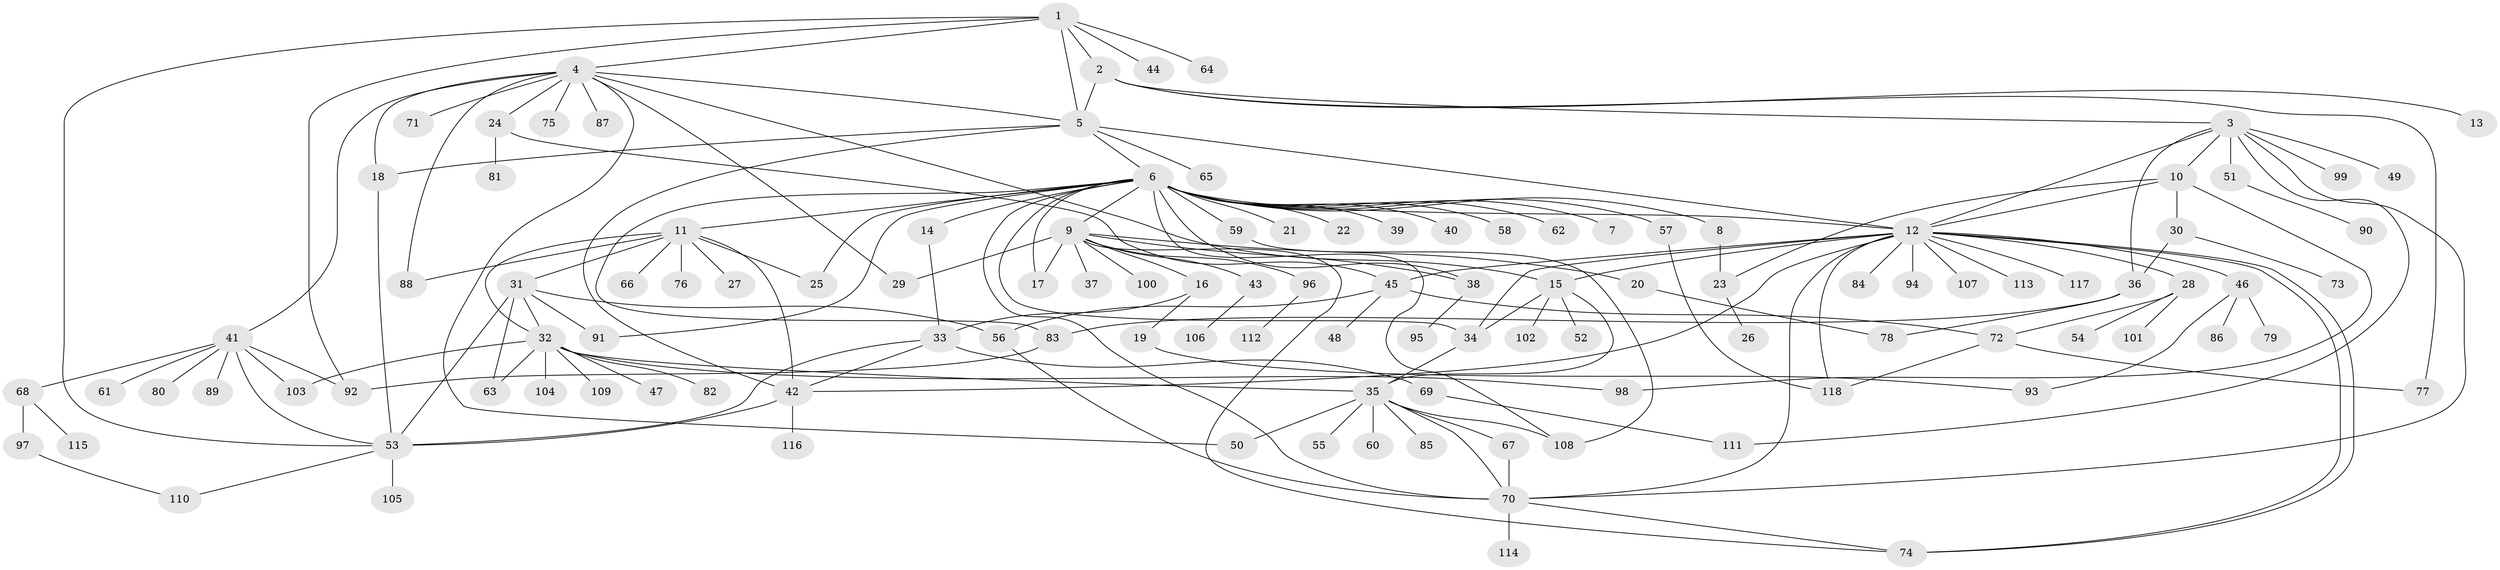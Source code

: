 // Generated by graph-tools (version 1.1) at 2025/35/03/09/25 02:35:19]
// undirected, 118 vertices, 173 edges
graph export_dot {
graph [start="1"]
  node [color=gray90,style=filled];
  1;
  2;
  3;
  4;
  5;
  6;
  7;
  8;
  9;
  10;
  11;
  12;
  13;
  14;
  15;
  16;
  17;
  18;
  19;
  20;
  21;
  22;
  23;
  24;
  25;
  26;
  27;
  28;
  29;
  30;
  31;
  32;
  33;
  34;
  35;
  36;
  37;
  38;
  39;
  40;
  41;
  42;
  43;
  44;
  45;
  46;
  47;
  48;
  49;
  50;
  51;
  52;
  53;
  54;
  55;
  56;
  57;
  58;
  59;
  60;
  61;
  62;
  63;
  64;
  65;
  66;
  67;
  68;
  69;
  70;
  71;
  72;
  73;
  74;
  75;
  76;
  77;
  78;
  79;
  80;
  81;
  82;
  83;
  84;
  85;
  86;
  87;
  88;
  89;
  90;
  91;
  92;
  93;
  94;
  95;
  96;
  97;
  98;
  99;
  100;
  101;
  102;
  103;
  104;
  105;
  106;
  107;
  108;
  109;
  110;
  111;
  112;
  113;
  114;
  115;
  116;
  117;
  118;
  1 -- 2;
  1 -- 4;
  1 -- 5;
  1 -- 44;
  1 -- 53;
  1 -- 64;
  1 -- 92;
  2 -- 3;
  2 -- 5;
  2 -- 13;
  2 -- 77;
  3 -- 10;
  3 -- 12;
  3 -- 36;
  3 -- 49;
  3 -- 51;
  3 -- 70;
  3 -- 99;
  3 -- 111;
  4 -- 5;
  4 -- 15;
  4 -- 18;
  4 -- 24;
  4 -- 29;
  4 -- 41;
  4 -- 50;
  4 -- 71;
  4 -- 75;
  4 -- 87;
  4 -- 88;
  5 -- 6;
  5 -- 12;
  5 -- 18;
  5 -- 42;
  5 -- 65;
  6 -- 7;
  6 -- 8;
  6 -- 9;
  6 -- 11;
  6 -- 12;
  6 -- 14;
  6 -- 17;
  6 -- 21;
  6 -- 22;
  6 -- 25;
  6 -- 34;
  6 -- 38;
  6 -- 39;
  6 -- 40;
  6 -- 57;
  6 -- 58;
  6 -- 59;
  6 -- 62;
  6 -- 70;
  6 -- 83;
  6 -- 91;
  6 -- 108;
  8 -- 23;
  9 -- 16;
  9 -- 17;
  9 -- 20;
  9 -- 29;
  9 -- 37;
  9 -- 38;
  9 -- 43;
  9 -- 74;
  9 -- 96;
  9 -- 100;
  10 -- 12;
  10 -- 23;
  10 -- 30;
  10 -- 98;
  11 -- 25;
  11 -- 27;
  11 -- 31;
  11 -- 32;
  11 -- 42;
  11 -- 66;
  11 -- 76;
  11 -- 88;
  12 -- 15;
  12 -- 28;
  12 -- 34;
  12 -- 42;
  12 -- 45;
  12 -- 46;
  12 -- 70;
  12 -- 74;
  12 -- 74;
  12 -- 84;
  12 -- 94;
  12 -- 107;
  12 -- 113;
  12 -- 117;
  12 -- 118;
  14 -- 33;
  15 -- 34;
  15 -- 35;
  15 -- 52;
  15 -- 102;
  16 -- 19;
  16 -- 33;
  18 -- 53;
  19 -- 93;
  20 -- 78;
  23 -- 26;
  24 -- 45;
  24 -- 81;
  28 -- 54;
  28 -- 72;
  28 -- 101;
  30 -- 36;
  30 -- 73;
  31 -- 32;
  31 -- 53;
  31 -- 56;
  31 -- 63;
  31 -- 91;
  32 -- 35;
  32 -- 47;
  32 -- 63;
  32 -- 82;
  32 -- 98;
  32 -- 103;
  32 -- 104;
  32 -- 109;
  33 -- 42;
  33 -- 53;
  33 -- 69;
  34 -- 35;
  35 -- 50;
  35 -- 55;
  35 -- 60;
  35 -- 67;
  35 -- 70;
  35 -- 85;
  35 -- 108;
  36 -- 78;
  36 -- 83;
  38 -- 95;
  41 -- 53;
  41 -- 61;
  41 -- 68;
  41 -- 80;
  41 -- 89;
  41 -- 92;
  41 -- 103;
  42 -- 53;
  42 -- 116;
  43 -- 106;
  45 -- 48;
  45 -- 56;
  45 -- 72;
  46 -- 79;
  46 -- 86;
  46 -- 93;
  51 -- 90;
  53 -- 105;
  53 -- 110;
  56 -- 70;
  57 -- 118;
  59 -- 108;
  67 -- 70;
  68 -- 97;
  68 -- 115;
  69 -- 111;
  70 -- 74;
  70 -- 114;
  72 -- 77;
  72 -- 118;
  83 -- 92;
  96 -- 112;
  97 -- 110;
}
